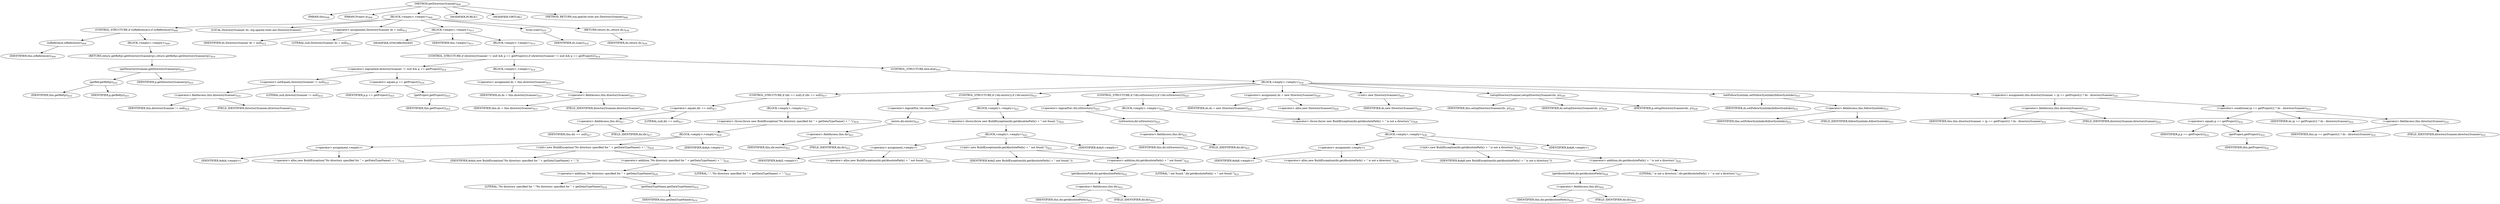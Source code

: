 digraph "getDirectoryScanner" {  
"913" [label = <(METHOD,getDirectoryScanner)<SUB>408</SUB>> ]
"97" [label = <(PARAM,this)<SUB>408</SUB>> ]
"914" [label = <(PARAM,Project p)<SUB>408</SUB>> ]
"915" [label = <(BLOCK,&lt;empty&gt;,&lt;empty&gt;)<SUB>408</SUB>> ]
"916" [label = <(CONTROL_STRUCTURE,if (isReference()),if (isReference()))<SUB>409</SUB>> ]
"917" [label = <(isReference,isReference())<SUB>409</SUB>> ]
"96" [label = <(IDENTIFIER,this,isReference())<SUB>409</SUB>> ]
"918" [label = <(BLOCK,&lt;empty&gt;,&lt;empty&gt;)<SUB>409</SUB>> ]
"919" [label = <(RETURN,return getRef(p).getDirectoryScanner(p);,return getRef(p).getDirectoryScanner(p);)<SUB>410</SUB>> ]
"920" [label = <(getDirectoryScanner,getDirectoryScanner(p))<SUB>410</SUB>> ]
"921" [label = <(getRef,getRef(p))<SUB>410</SUB>> ]
"98" [label = <(IDENTIFIER,this,getRef(p))<SUB>410</SUB>> ]
"922" [label = <(IDENTIFIER,p,getRef(p))<SUB>410</SUB>> ]
"923" [label = <(IDENTIFIER,p,getDirectoryScanner(p))<SUB>410</SUB>> ]
"103" [label = <(LOCAL,DirectoryScanner ds: org.apache.tools.ant.DirectoryScanner)> ]
"924" [label = <(&lt;operator&gt;.assignment,DirectoryScanner ds = null)<SUB>412</SUB>> ]
"925" [label = <(IDENTIFIER,ds,DirectoryScanner ds = null)<SUB>412</SUB>> ]
"926" [label = <(LITERAL,null,DirectoryScanner ds = null)<SUB>412</SUB>> ]
"927" [label = <(BLOCK,&lt;empty&gt;,&lt;empty&gt;)<SUB>413</SUB>> ]
"928" [label = <(MODIFIER,SYNCHRONIZED)> ]
"99" [label = <(IDENTIFIER,this,&lt;empty&gt;)<SUB>413</SUB>> ]
"929" [label = <(BLOCK,&lt;empty&gt;,&lt;empty&gt;)<SUB>413</SUB>> ]
"930" [label = <(CONTROL_STRUCTURE,if (directoryScanner != null &amp;&amp; p == getProject()),if (directoryScanner != null &amp;&amp; p == getProject()))<SUB>414</SUB>> ]
"931" [label = <(&lt;operator&gt;.logicalAnd,directoryScanner != null &amp;&amp; p == getProject())<SUB>414</SUB>> ]
"932" [label = <(&lt;operator&gt;.notEquals,directoryScanner != null)<SUB>414</SUB>> ]
"933" [label = <(&lt;operator&gt;.fieldAccess,this.directoryScanner)<SUB>414</SUB>> ]
"934" [label = <(IDENTIFIER,this,directoryScanner != null)<SUB>414</SUB>> ]
"935" [label = <(FIELD_IDENTIFIER,directoryScanner,directoryScanner)<SUB>414</SUB>> ]
"936" [label = <(LITERAL,null,directoryScanner != null)<SUB>414</SUB>> ]
"937" [label = <(&lt;operator&gt;.equals,p == getProject())<SUB>414</SUB>> ]
"938" [label = <(IDENTIFIER,p,p == getProject())<SUB>414</SUB>> ]
"939" [label = <(getProject,getProject())<SUB>414</SUB>> ]
"100" [label = <(IDENTIFIER,this,getProject())<SUB>414</SUB>> ]
"940" [label = <(BLOCK,&lt;empty&gt;,&lt;empty&gt;)<SUB>414</SUB>> ]
"941" [label = <(&lt;operator&gt;.assignment,ds = this.directoryScanner)<SUB>415</SUB>> ]
"942" [label = <(IDENTIFIER,ds,ds = this.directoryScanner)<SUB>415</SUB>> ]
"943" [label = <(&lt;operator&gt;.fieldAccess,this.directoryScanner)<SUB>415</SUB>> ]
"944" [label = <(IDENTIFIER,this,ds = this.directoryScanner)<SUB>415</SUB>> ]
"945" [label = <(FIELD_IDENTIFIER,directoryScanner,directoryScanner)<SUB>415</SUB>> ]
"946" [label = <(CONTROL_STRUCTURE,else,else)<SUB>416</SUB>> ]
"947" [label = <(BLOCK,&lt;empty&gt;,&lt;empty&gt;)<SUB>416</SUB>> ]
"948" [label = <(CONTROL_STRUCTURE,if (dir == null),if (dir == null))<SUB>417</SUB>> ]
"949" [label = <(&lt;operator&gt;.equals,dir == null)<SUB>417</SUB>> ]
"950" [label = <(&lt;operator&gt;.fieldAccess,this.dir)<SUB>417</SUB>> ]
"951" [label = <(IDENTIFIER,this,dir == null)<SUB>417</SUB>> ]
"952" [label = <(FIELD_IDENTIFIER,dir,dir)<SUB>417</SUB>> ]
"953" [label = <(LITERAL,null,dir == null)<SUB>417</SUB>> ]
"954" [label = <(BLOCK,&lt;empty&gt;,&lt;empty&gt;)<SUB>417</SUB>> ]
"955" [label = <(&lt;operator&gt;.throw,throw new BuildException(&quot;No directory specified for &quot; + getDataTypeName() + &quot;.&quot;);)<SUB>418</SUB>> ]
"956" [label = <(BLOCK,&lt;empty&gt;,&lt;empty&gt;)<SUB>418</SUB>> ]
"957" [label = <(&lt;operator&gt;.assignment,&lt;empty&gt;)> ]
"958" [label = <(IDENTIFIER,$obj4,&lt;empty&gt;)> ]
"959" [label = <(&lt;operator&gt;.alloc,new BuildException(&quot;No directory specified for &quot; + getDataTypeName() + &quot;.&quot;))<SUB>418</SUB>> ]
"960" [label = <(&lt;init&gt;,new BuildException(&quot;No directory specified for &quot; + getDataTypeName() + &quot;.&quot;))<SUB>418</SUB>> ]
"961" [label = <(IDENTIFIER,$obj4,new BuildException(&quot;No directory specified for &quot; + getDataTypeName() + &quot;.&quot;))> ]
"962" [label = <(&lt;operator&gt;.addition,&quot;No directory specified for &quot; + getDataTypeName() + &quot;.&quot;)<SUB>418</SUB>> ]
"963" [label = <(&lt;operator&gt;.addition,&quot;No directory specified for &quot; + getDataTypeName())<SUB>418</SUB>> ]
"964" [label = <(LITERAL,&quot;No directory specified for &quot;,&quot;No directory specified for &quot; + getDataTypeName())<SUB>418</SUB>> ]
"965" [label = <(getDataTypeName,getDataTypeName())<SUB>419</SUB>> ]
"101" [label = <(IDENTIFIER,this,getDataTypeName())<SUB>419</SUB>> ]
"966" [label = <(LITERAL,&quot;.&quot;,&quot;No directory specified for &quot; + getDataTypeName() + &quot;.&quot;)<SUB>419</SUB>> ]
"967" [label = <(IDENTIFIER,$obj4,&lt;empty&gt;)> ]
"968" [label = <(CONTROL_STRUCTURE,if (!dir.exists()),if (!dir.exists()))<SUB>421</SUB>> ]
"969" [label = <(&lt;operator&gt;.logicalNot,!dir.exists())<SUB>421</SUB>> ]
"970" [label = <(exists,dir.exists())<SUB>421</SUB>> ]
"971" [label = <(&lt;operator&gt;.fieldAccess,this.dir)<SUB>421</SUB>> ]
"972" [label = <(IDENTIFIER,this,dir.exists())<SUB>421</SUB>> ]
"973" [label = <(FIELD_IDENTIFIER,dir,dir)<SUB>421</SUB>> ]
"974" [label = <(BLOCK,&lt;empty&gt;,&lt;empty&gt;)<SUB>421</SUB>> ]
"975" [label = <(&lt;operator&gt;.throw,throw new BuildException(dir.getAbsolutePath() + &quot; not found.&quot;);)<SUB>422</SUB>> ]
"976" [label = <(BLOCK,&lt;empty&gt;,&lt;empty&gt;)<SUB>422</SUB>> ]
"977" [label = <(&lt;operator&gt;.assignment,&lt;empty&gt;)> ]
"978" [label = <(IDENTIFIER,$obj5,&lt;empty&gt;)> ]
"979" [label = <(&lt;operator&gt;.alloc,new BuildException(dir.getAbsolutePath() + &quot; not found.&quot;))<SUB>422</SUB>> ]
"980" [label = <(&lt;init&gt;,new BuildException(dir.getAbsolutePath() + &quot; not found.&quot;))<SUB>422</SUB>> ]
"981" [label = <(IDENTIFIER,$obj5,new BuildException(dir.getAbsolutePath() + &quot; not found.&quot;))> ]
"982" [label = <(&lt;operator&gt;.addition,dir.getAbsolutePath() + &quot; not found.&quot;)<SUB>422</SUB>> ]
"983" [label = <(getAbsolutePath,dir.getAbsolutePath())<SUB>422</SUB>> ]
"984" [label = <(&lt;operator&gt;.fieldAccess,this.dir)<SUB>422</SUB>> ]
"985" [label = <(IDENTIFIER,this,dir.getAbsolutePath())<SUB>422</SUB>> ]
"986" [label = <(FIELD_IDENTIFIER,dir,dir)<SUB>422</SUB>> ]
"987" [label = <(LITERAL,&quot; not found.&quot;,dir.getAbsolutePath() + &quot; not found.&quot;)<SUB>423</SUB>> ]
"988" [label = <(IDENTIFIER,$obj5,&lt;empty&gt;)> ]
"989" [label = <(CONTROL_STRUCTURE,if (!dir.isDirectory()),if (!dir.isDirectory()))<SUB>425</SUB>> ]
"990" [label = <(&lt;operator&gt;.logicalNot,!dir.isDirectory())<SUB>425</SUB>> ]
"991" [label = <(isDirectory,dir.isDirectory())<SUB>425</SUB>> ]
"992" [label = <(&lt;operator&gt;.fieldAccess,this.dir)<SUB>425</SUB>> ]
"993" [label = <(IDENTIFIER,this,dir.isDirectory())<SUB>425</SUB>> ]
"994" [label = <(FIELD_IDENTIFIER,dir,dir)<SUB>425</SUB>> ]
"995" [label = <(BLOCK,&lt;empty&gt;,&lt;empty&gt;)<SUB>425</SUB>> ]
"996" [label = <(&lt;operator&gt;.throw,throw new BuildException(dir.getAbsolutePath() + &quot; is not a directory.&quot;);)<SUB>426</SUB>> ]
"997" [label = <(BLOCK,&lt;empty&gt;,&lt;empty&gt;)<SUB>426</SUB>> ]
"998" [label = <(&lt;operator&gt;.assignment,&lt;empty&gt;)> ]
"999" [label = <(IDENTIFIER,$obj6,&lt;empty&gt;)> ]
"1000" [label = <(&lt;operator&gt;.alloc,new BuildException(dir.getAbsolutePath() + &quot; is not a directory.&quot;))<SUB>426</SUB>> ]
"1001" [label = <(&lt;init&gt;,new BuildException(dir.getAbsolutePath() + &quot; is not a directory.&quot;))<SUB>426</SUB>> ]
"1002" [label = <(IDENTIFIER,$obj6,new BuildException(dir.getAbsolutePath() + &quot; is not a directory.&quot;))> ]
"1003" [label = <(&lt;operator&gt;.addition,dir.getAbsolutePath() + &quot; is not a directory.&quot;)<SUB>426</SUB>> ]
"1004" [label = <(getAbsolutePath,dir.getAbsolutePath())<SUB>426</SUB>> ]
"1005" [label = <(&lt;operator&gt;.fieldAccess,this.dir)<SUB>426</SUB>> ]
"1006" [label = <(IDENTIFIER,this,dir.getAbsolutePath())<SUB>426</SUB>> ]
"1007" [label = <(FIELD_IDENTIFIER,dir,dir)<SUB>426</SUB>> ]
"1008" [label = <(LITERAL,&quot; is not a directory.&quot;,dir.getAbsolutePath() + &quot; is not a directory.&quot;)<SUB>427</SUB>> ]
"1009" [label = <(IDENTIFIER,$obj6,&lt;empty&gt;)> ]
"1010" [label = <(&lt;operator&gt;.assignment,ds = new DirectoryScanner())<SUB>429</SUB>> ]
"1011" [label = <(IDENTIFIER,ds,ds = new DirectoryScanner())<SUB>429</SUB>> ]
"1012" [label = <(&lt;operator&gt;.alloc,new DirectoryScanner())<SUB>429</SUB>> ]
"1013" [label = <(&lt;init&gt;,new DirectoryScanner())<SUB>429</SUB>> ]
"102" [label = <(IDENTIFIER,ds,new DirectoryScanner())<SUB>429</SUB>> ]
"1014" [label = <(setupDirectoryScanner,setupDirectoryScanner(ds, p))<SUB>430</SUB>> ]
"104" [label = <(IDENTIFIER,this,setupDirectoryScanner(ds, p))<SUB>430</SUB>> ]
"1015" [label = <(IDENTIFIER,ds,setupDirectoryScanner(ds, p))<SUB>430</SUB>> ]
"1016" [label = <(IDENTIFIER,p,setupDirectoryScanner(ds, p))<SUB>430</SUB>> ]
"1017" [label = <(setFollowSymlinks,setFollowSymlinks(followSymlinks))<SUB>431</SUB>> ]
"1018" [label = <(IDENTIFIER,ds,setFollowSymlinks(followSymlinks))<SUB>431</SUB>> ]
"1019" [label = <(&lt;operator&gt;.fieldAccess,this.followSymlinks)<SUB>431</SUB>> ]
"1020" [label = <(IDENTIFIER,this,setFollowSymlinks(followSymlinks))<SUB>431</SUB>> ]
"1021" [label = <(FIELD_IDENTIFIER,followSymlinks,followSymlinks)<SUB>431</SUB>> ]
"1022" [label = <(&lt;operator&gt;.assignment,this.directoryScanner = (p == getProject()) ? ds : directoryScanner)<SUB>432</SUB>> ]
"1023" [label = <(&lt;operator&gt;.fieldAccess,this.directoryScanner)<SUB>432</SUB>> ]
"1024" [label = <(IDENTIFIER,this,this.directoryScanner = (p == getProject()) ? ds : directoryScanner)<SUB>432</SUB>> ]
"1025" [label = <(FIELD_IDENTIFIER,directoryScanner,directoryScanner)<SUB>432</SUB>> ]
"1026" [label = <(&lt;operator&gt;.conditional,(p == getProject()) ? ds : directoryScanner)<SUB>432</SUB>> ]
"1027" [label = <(&lt;operator&gt;.equals,p == getProject())<SUB>432</SUB>> ]
"1028" [label = <(IDENTIFIER,p,p == getProject())<SUB>432</SUB>> ]
"1029" [label = <(getProject,getProject())<SUB>432</SUB>> ]
"105" [label = <(IDENTIFIER,this,getProject())<SUB>432</SUB>> ]
"1030" [label = <(IDENTIFIER,ds,(p == getProject()) ? ds : directoryScanner)<SUB>432</SUB>> ]
"1031" [label = <(&lt;operator&gt;.fieldAccess,this.directoryScanner)<SUB>432</SUB>> ]
"1032" [label = <(IDENTIFIER,this,(p == getProject()) ? ds : directoryScanner)<SUB>432</SUB>> ]
"1033" [label = <(FIELD_IDENTIFIER,directoryScanner,directoryScanner)<SUB>432</SUB>> ]
"1034" [label = <(scan,scan())<SUB>435</SUB>> ]
"1035" [label = <(IDENTIFIER,ds,scan())<SUB>435</SUB>> ]
"1036" [label = <(RETURN,return ds;,return ds;)<SUB>436</SUB>> ]
"1037" [label = <(IDENTIFIER,ds,return ds;)<SUB>436</SUB>> ]
"1038" [label = <(MODIFIER,PUBLIC)> ]
"1039" [label = <(MODIFIER,VIRTUAL)> ]
"1040" [label = <(METHOD_RETURN,org.apache.tools.ant.DirectoryScanner)<SUB>408</SUB>> ]
  "913" -> "97" 
  "913" -> "914" 
  "913" -> "915" 
  "913" -> "1038" 
  "913" -> "1039" 
  "913" -> "1040" 
  "915" -> "916" 
  "915" -> "103" 
  "915" -> "924" 
  "915" -> "927" 
  "915" -> "1034" 
  "915" -> "1036" 
  "916" -> "917" 
  "916" -> "918" 
  "917" -> "96" 
  "918" -> "919" 
  "919" -> "920" 
  "920" -> "921" 
  "920" -> "923" 
  "921" -> "98" 
  "921" -> "922" 
  "924" -> "925" 
  "924" -> "926" 
  "927" -> "928" 
  "927" -> "99" 
  "927" -> "929" 
  "929" -> "930" 
  "930" -> "931" 
  "930" -> "940" 
  "930" -> "946" 
  "931" -> "932" 
  "931" -> "937" 
  "932" -> "933" 
  "932" -> "936" 
  "933" -> "934" 
  "933" -> "935" 
  "937" -> "938" 
  "937" -> "939" 
  "939" -> "100" 
  "940" -> "941" 
  "941" -> "942" 
  "941" -> "943" 
  "943" -> "944" 
  "943" -> "945" 
  "946" -> "947" 
  "947" -> "948" 
  "947" -> "968" 
  "947" -> "989" 
  "947" -> "1010" 
  "947" -> "1013" 
  "947" -> "1014" 
  "947" -> "1017" 
  "947" -> "1022" 
  "948" -> "949" 
  "948" -> "954" 
  "949" -> "950" 
  "949" -> "953" 
  "950" -> "951" 
  "950" -> "952" 
  "954" -> "955" 
  "955" -> "956" 
  "956" -> "957" 
  "956" -> "960" 
  "956" -> "967" 
  "957" -> "958" 
  "957" -> "959" 
  "960" -> "961" 
  "960" -> "962" 
  "962" -> "963" 
  "962" -> "966" 
  "963" -> "964" 
  "963" -> "965" 
  "965" -> "101" 
  "968" -> "969" 
  "968" -> "974" 
  "969" -> "970" 
  "970" -> "971" 
  "971" -> "972" 
  "971" -> "973" 
  "974" -> "975" 
  "975" -> "976" 
  "976" -> "977" 
  "976" -> "980" 
  "976" -> "988" 
  "977" -> "978" 
  "977" -> "979" 
  "980" -> "981" 
  "980" -> "982" 
  "982" -> "983" 
  "982" -> "987" 
  "983" -> "984" 
  "984" -> "985" 
  "984" -> "986" 
  "989" -> "990" 
  "989" -> "995" 
  "990" -> "991" 
  "991" -> "992" 
  "992" -> "993" 
  "992" -> "994" 
  "995" -> "996" 
  "996" -> "997" 
  "997" -> "998" 
  "997" -> "1001" 
  "997" -> "1009" 
  "998" -> "999" 
  "998" -> "1000" 
  "1001" -> "1002" 
  "1001" -> "1003" 
  "1003" -> "1004" 
  "1003" -> "1008" 
  "1004" -> "1005" 
  "1005" -> "1006" 
  "1005" -> "1007" 
  "1010" -> "1011" 
  "1010" -> "1012" 
  "1013" -> "102" 
  "1014" -> "104" 
  "1014" -> "1015" 
  "1014" -> "1016" 
  "1017" -> "1018" 
  "1017" -> "1019" 
  "1019" -> "1020" 
  "1019" -> "1021" 
  "1022" -> "1023" 
  "1022" -> "1026" 
  "1023" -> "1024" 
  "1023" -> "1025" 
  "1026" -> "1027" 
  "1026" -> "1030" 
  "1026" -> "1031" 
  "1027" -> "1028" 
  "1027" -> "1029" 
  "1029" -> "105" 
  "1031" -> "1032" 
  "1031" -> "1033" 
  "1034" -> "1035" 
  "1036" -> "1037" 
}
